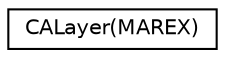 digraph "类继承关系图"
{
  edge [fontname="Helvetica",fontsize="10",labelfontname="Helvetica",labelfontsize="10"];
  node [fontname="Helvetica",fontsize="10",shape=record];
  rankdir="LR";
  Node0 [label="CALayer(MAREX)",height=0.2,width=0.4,color="black", fillcolor="white", style="filled",URL="$category_c_a_layer_07_m_a_r_e_x_08.html"];
}
